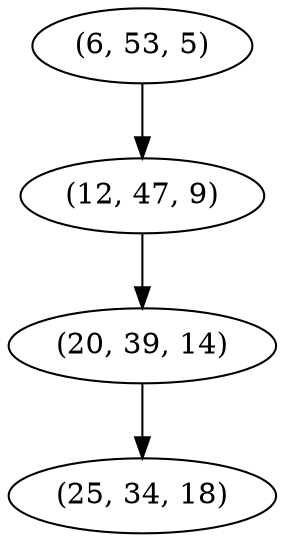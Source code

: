 digraph tree {
    "(6, 53, 5)";
    "(12, 47, 9)";
    "(20, 39, 14)";
    "(25, 34, 18)";
    "(6, 53, 5)" -> "(12, 47, 9)";
    "(12, 47, 9)" -> "(20, 39, 14)";
    "(20, 39, 14)" -> "(25, 34, 18)";
}
